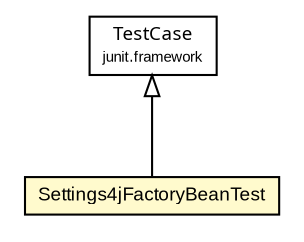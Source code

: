 #!/usr/local/bin/dot
#
# Class diagram 
# Generated by UmlGraph version 4.6 (http://www.spinellis.gr/sw/umlgraph)
#

digraph G {
	edge [fontname="arial",fontsize=10,labelfontname="arial",labelfontsize=10];
	node [fontname="arial",fontsize=10,shape=plaintext];
	// org.settings4j.helper.spring.Settings4jFactoryBeanTest
	c411 [label=<<table border="0" cellborder="1" cellspacing="0" cellpadding="2" port="p" bgcolor="lemonChiffon" href="./Settings4jFactoryBeanTest.html">
		<tr><td><table border="0" cellspacing="0" cellpadding="1">
			<tr><td> Settings4jFactoryBeanTest </td></tr>
		</table></td></tr>
		</table>>, fontname="arial", fontcolor="black", fontsize=9.0];
	//org.settings4j.helper.spring.Settings4jFactoryBeanTest extends junit.framework.TestCase
	c420:p -> c411:p [dir=back,arrowtail=empty];
	// junit.framework.TestCase
	c420 [label=<<table border="0" cellborder="1" cellspacing="0" cellpadding="2" port="p" href="http://junit.org/junit/javadoc/3.8.1/junit/framework/TestCase.html">
		<tr><td><table border="0" cellspacing="0" cellpadding="1">
			<tr><td><font face="ariali"> TestCase </font></td></tr>
			<tr><td><font point-size="7.0"> junit.framework </font></td></tr>
		</table></td></tr>
		</table>>, fontname="arial", fontcolor="black", fontsize=9.0];
}

